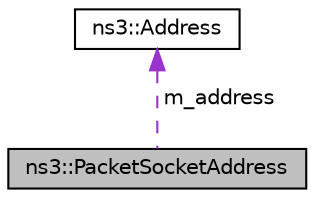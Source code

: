 digraph "ns3::PacketSocketAddress"
{
 // LATEX_PDF_SIZE
  edge [fontname="Helvetica",fontsize="10",labelfontname="Helvetica",labelfontsize="10"];
  node [fontname="Helvetica",fontsize="10",shape=record];
  Node1 [label="ns3::PacketSocketAddress",height=0.2,width=0.4,color="black", fillcolor="grey75", style="filled", fontcolor="black",tooltip="an address for a packet socket"];
  Node2 -> Node1 [dir="back",color="darkorchid3",fontsize="10",style="dashed",label=" m_address" ,fontname="Helvetica"];
  Node2 [label="ns3::Address",height=0.2,width=0.4,color="black", fillcolor="white", style="filled",URL="$classns3_1_1_address.html",tooltip="a polymophic address class"];
}
